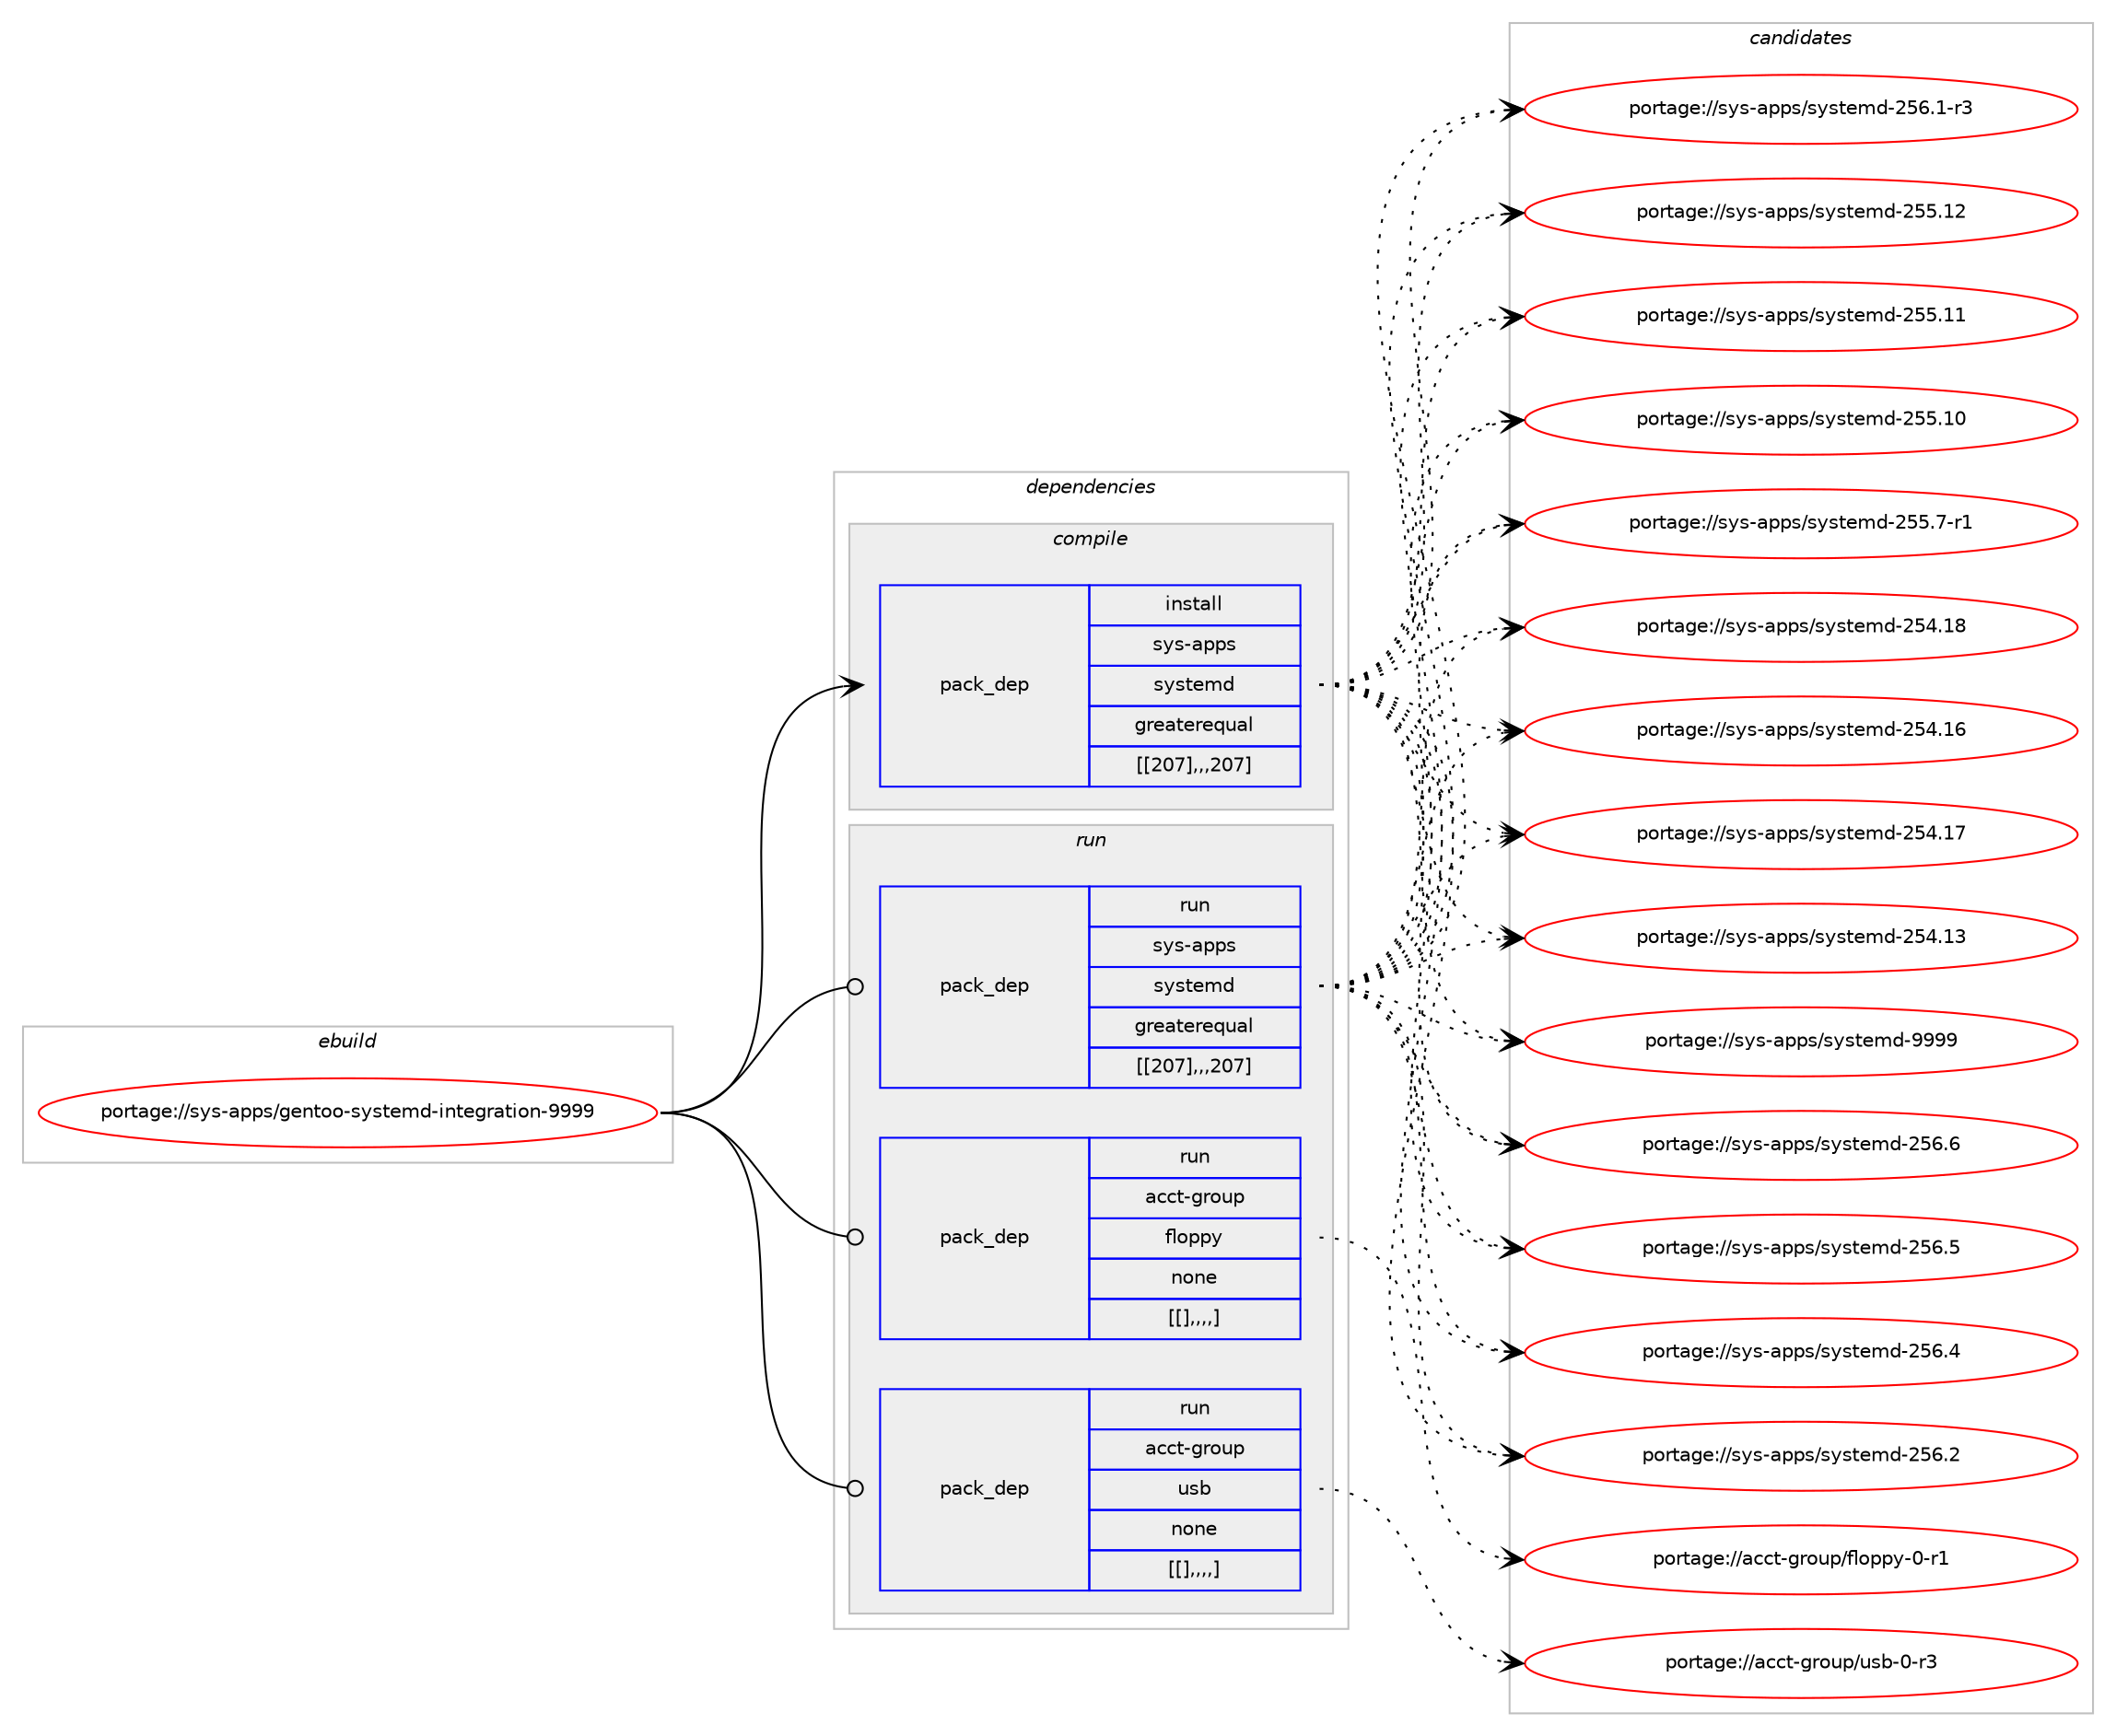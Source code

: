digraph prolog {

# *************
# Graph options
# *************

newrank=true;
concentrate=true;
compound=true;
graph [rankdir=LR,fontname=Helvetica,fontsize=10,ranksep=1.5];#, ranksep=2.5, nodesep=0.2];
edge  [arrowhead=vee];
node  [fontname=Helvetica,fontsize=10];

# **********
# The ebuild
# **********

subgraph cluster_leftcol {
color=gray;
label=<<i>ebuild</i>>;
id [label="portage://sys-apps/gentoo-systemd-integration-9999", color=red, width=4, href="../sys-apps/gentoo-systemd-integration-9999.svg"];
}

# ****************
# The dependencies
# ****************

subgraph cluster_midcol {
color=gray;
label=<<i>dependencies</i>>;
subgraph cluster_compile {
fillcolor="#eeeeee";
style=filled;
label=<<i>compile</i>>;
subgraph pack312479 {
dependency430194 [label=<<TABLE BORDER="0" CELLBORDER="1" CELLSPACING="0" CELLPADDING="4" WIDTH="220"><TR><TD ROWSPAN="6" CELLPADDING="30">pack_dep</TD></TR><TR><TD WIDTH="110">install</TD></TR><TR><TD>sys-apps</TD></TR><TR><TD>systemd</TD></TR><TR><TD>greaterequal</TD></TR><TR><TD>[[207],,,207]</TD></TR></TABLE>>, shape=none, color=blue];
}
id:e -> dependency430194:w [weight=20,style="solid",arrowhead="vee"];
}
subgraph cluster_compileandrun {
fillcolor="#eeeeee";
style=filled;
label=<<i>compile and run</i>>;
}
subgraph cluster_run {
fillcolor="#eeeeee";
style=filled;
label=<<i>run</i>>;
subgraph pack312480 {
dependency430195 [label=<<TABLE BORDER="0" CELLBORDER="1" CELLSPACING="0" CELLPADDING="4" WIDTH="220"><TR><TD ROWSPAN="6" CELLPADDING="30">pack_dep</TD></TR><TR><TD WIDTH="110">run</TD></TR><TR><TD>acct-group</TD></TR><TR><TD>floppy</TD></TR><TR><TD>none</TD></TR><TR><TD>[[],,,,]</TD></TR></TABLE>>, shape=none, color=blue];
}
id:e -> dependency430195:w [weight=20,style="solid",arrowhead="odot"];
subgraph pack312481 {
dependency430196 [label=<<TABLE BORDER="0" CELLBORDER="1" CELLSPACING="0" CELLPADDING="4" WIDTH="220"><TR><TD ROWSPAN="6" CELLPADDING="30">pack_dep</TD></TR><TR><TD WIDTH="110">run</TD></TR><TR><TD>acct-group</TD></TR><TR><TD>usb</TD></TR><TR><TD>none</TD></TR><TR><TD>[[],,,,]</TD></TR></TABLE>>, shape=none, color=blue];
}
id:e -> dependency430196:w [weight=20,style="solid",arrowhead="odot"];
subgraph pack312482 {
dependency430197 [label=<<TABLE BORDER="0" CELLBORDER="1" CELLSPACING="0" CELLPADDING="4" WIDTH="220"><TR><TD ROWSPAN="6" CELLPADDING="30">pack_dep</TD></TR><TR><TD WIDTH="110">run</TD></TR><TR><TD>sys-apps</TD></TR><TR><TD>systemd</TD></TR><TR><TD>greaterequal</TD></TR><TR><TD>[[207],,,207]</TD></TR></TABLE>>, shape=none, color=blue];
}
id:e -> dependency430197:w [weight=20,style="solid",arrowhead="odot"];
}
}

# **************
# The candidates
# **************

subgraph cluster_choices {
rank=same;
color=gray;
label=<<i>candidates</i>>;

subgraph choice312479 {
color=black;
nodesep=1;
choice1151211154597112112115471151211151161011091004557575757 [label="portage://sys-apps/systemd-9999", color=red, width=4,href="../sys-apps/systemd-9999.svg"];
choice115121115459711211211547115121115116101109100455053544654 [label="portage://sys-apps/systemd-256.6", color=red, width=4,href="../sys-apps/systemd-256.6.svg"];
choice115121115459711211211547115121115116101109100455053544653 [label="portage://sys-apps/systemd-256.5", color=red, width=4,href="../sys-apps/systemd-256.5.svg"];
choice115121115459711211211547115121115116101109100455053544652 [label="portage://sys-apps/systemd-256.4", color=red, width=4,href="../sys-apps/systemd-256.4.svg"];
choice115121115459711211211547115121115116101109100455053544650 [label="portage://sys-apps/systemd-256.2", color=red, width=4,href="../sys-apps/systemd-256.2.svg"];
choice1151211154597112112115471151211151161011091004550535446494511451 [label="portage://sys-apps/systemd-256.1-r3", color=red, width=4,href="../sys-apps/systemd-256.1-r3.svg"];
choice11512111545971121121154711512111511610110910045505353464950 [label="portage://sys-apps/systemd-255.12", color=red, width=4,href="../sys-apps/systemd-255.12.svg"];
choice11512111545971121121154711512111511610110910045505353464949 [label="portage://sys-apps/systemd-255.11", color=red, width=4,href="../sys-apps/systemd-255.11.svg"];
choice11512111545971121121154711512111511610110910045505353464948 [label="portage://sys-apps/systemd-255.10", color=red, width=4,href="../sys-apps/systemd-255.10.svg"];
choice1151211154597112112115471151211151161011091004550535346554511449 [label="portage://sys-apps/systemd-255.7-r1", color=red, width=4,href="../sys-apps/systemd-255.7-r1.svg"];
choice11512111545971121121154711512111511610110910045505352464956 [label="portage://sys-apps/systemd-254.18", color=red, width=4,href="../sys-apps/systemd-254.18.svg"];
choice11512111545971121121154711512111511610110910045505352464955 [label="portage://sys-apps/systemd-254.17", color=red, width=4,href="../sys-apps/systemd-254.17.svg"];
choice11512111545971121121154711512111511610110910045505352464954 [label="portage://sys-apps/systemd-254.16", color=red, width=4,href="../sys-apps/systemd-254.16.svg"];
choice11512111545971121121154711512111511610110910045505352464951 [label="portage://sys-apps/systemd-254.13", color=red, width=4,href="../sys-apps/systemd-254.13.svg"];
dependency430194:e -> choice1151211154597112112115471151211151161011091004557575757:w [style=dotted,weight="100"];
dependency430194:e -> choice115121115459711211211547115121115116101109100455053544654:w [style=dotted,weight="100"];
dependency430194:e -> choice115121115459711211211547115121115116101109100455053544653:w [style=dotted,weight="100"];
dependency430194:e -> choice115121115459711211211547115121115116101109100455053544652:w [style=dotted,weight="100"];
dependency430194:e -> choice115121115459711211211547115121115116101109100455053544650:w [style=dotted,weight="100"];
dependency430194:e -> choice1151211154597112112115471151211151161011091004550535446494511451:w [style=dotted,weight="100"];
dependency430194:e -> choice11512111545971121121154711512111511610110910045505353464950:w [style=dotted,weight="100"];
dependency430194:e -> choice11512111545971121121154711512111511610110910045505353464949:w [style=dotted,weight="100"];
dependency430194:e -> choice11512111545971121121154711512111511610110910045505353464948:w [style=dotted,weight="100"];
dependency430194:e -> choice1151211154597112112115471151211151161011091004550535346554511449:w [style=dotted,weight="100"];
dependency430194:e -> choice11512111545971121121154711512111511610110910045505352464956:w [style=dotted,weight="100"];
dependency430194:e -> choice11512111545971121121154711512111511610110910045505352464955:w [style=dotted,weight="100"];
dependency430194:e -> choice11512111545971121121154711512111511610110910045505352464954:w [style=dotted,weight="100"];
dependency430194:e -> choice11512111545971121121154711512111511610110910045505352464951:w [style=dotted,weight="100"];
}
subgraph choice312480 {
color=black;
nodesep=1;
choice979999116451031141111171124710210811111211212145484511449 [label="portage://acct-group/floppy-0-r1", color=red, width=4,href="../acct-group/floppy-0-r1.svg"];
dependency430195:e -> choice979999116451031141111171124710210811111211212145484511449:w [style=dotted,weight="100"];
}
subgraph choice312481 {
color=black;
nodesep=1;
choice97999911645103114111117112471171159845484511451 [label="portage://acct-group/usb-0-r3", color=red, width=4,href="../acct-group/usb-0-r3.svg"];
dependency430196:e -> choice97999911645103114111117112471171159845484511451:w [style=dotted,weight="100"];
}
subgraph choice312482 {
color=black;
nodesep=1;
choice1151211154597112112115471151211151161011091004557575757 [label="portage://sys-apps/systemd-9999", color=red, width=4,href="../sys-apps/systemd-9999.svg"];
choice115121115459711211211547115121115116101109100455053544654 [label="portage://sys-apps/systemd-256.6", color=red, width=4,href="../sys-apps/systemd-256.6.svg"];
choice115121115459711211211547115121115116101109100455053544653 [label="portage://sys-apps/systemd-256.5", color=red, width=4,href="../sys-apps/systemd-256.5.svg"];
choice115121115459711211211547115121115116101109100455053544652 [label="portage://sys-apps/systemd-256.4", color=red, width=4,href="../sys-apps/systemd-256.4.svg"];
choice115121115459711211211547115121115116101109100455053544650 [label="portage://sys-apps/systemd-256.2", color=red, width=4,href="../sys-apps/systemd-256.2.svg"];
choice1151211154597112112115471151211151161011091004550535446494511451 [label="portage://sys-apps/systemd-256.1-r3", color=red, width=4,href="../sys-apps/systemd-256.1-r3.svg"];
choice11512111545971121121154711512111511610110910045505353464950 [label="portage://sys-apps/systemd-255.12", color=red, width=4,href="../sys-apps/systemd-255.12.svg"];
choice11512111545971121121154711512111511610110910045505353464949 [label="portage://sys-apps/systemd-255.11", color=red, width=4,href="../sys-apps/systemd-255.11.svg"];
choice11512111545971121121154711512111511610110910045505353464948 [label="portage://sys-apps/systemd-255.10", color=red, width=4,href="../sys-apps/systemd-255.10.svg"];
choice1151211154597112112115471151211151161011091004550535346554511449 [label="portage://sys-apps/systemd-255.7-r1", color=red, width=4,href="../sys-apps/systemd-255.7-r1.svg"];
choice11512111545971121121154711512111511610110910045505352464956 [label="portage://sys-apps/systemd-254.18", color=red, width=4,href="../sys-apps/systemd-254.18.svg"];
choice11512111545971121121154711512111511610110910045505352464955 [label="portage://sys-apps/systemd-254.17", color=red, width=4,href="../sys-apps/systemd-254.17.svg"];
choice11512111545971121121154711512111511610110910045505352464954 [label="portage://sys-apps/systemd-254.16", color=red, width=4,href="../sys-apps/systemd-254.16.svg"];
choice11512111545971121121154711512111511610110910045505352464951 [label="portage://sys-apps/systemd-254.13", color=red, width=4,href="../sys-apps/systemd-254.13.svg"];
dependency430197:e -> choice1151211154597112112115471151211151161011091004557575757:w [style=dotted,weight="100"];
dependency430197:e -> choice115121115459711211211547115121115116101109100455053544654:w [style=dotted,weight="100"];
dependency430197:e -> choice115121115459711211211547115121115116101109100455053544653:w [style=dotted,weight="100"];
dependency430197:e -> choice115121115459711211211547115121115116101109100455053544652:w [style=dotted,weight="100"];
dependency430197:e -> choice115121115459711211211547115121115116101109100455053544650:w [style=dotted,weight="100"];
dependency430197:e -> choice1151211154597112112115471151211151161011091004550535446494511451:w [style=dotted,weight="100"];
dependency430197:e -> choice11512111545971121121154711512111511610110910045505353464950:w [style=dotted,weight="100"];
dependency430197:e -> choice11512111545971121121154711512111511610110910045505353464949:w [style=dotted,weight="100"];
dependency430197:e -> choice11512111545971121121154711512111511610110910045505353464948:w [style=dotted,weight="100"];
dependency430197:e -> choice1151211154597112112115471151211151161011091004550535346554511449:w [style=dotted,weight="100"];
dependency430197:e -> choice11512111545971121121154711512111511610110910045505352464956:w [style=dotted,weight="100"];
dependency430197:e -> choice11512111545971121121154711512111511610110910045505352464955:w [style=dotted,weight="100"];
dependency430197:e -> choice11512111545971121121154711512111511610110910045505352464954:w [style=dotted,weight="100"];
dependency430197:e -> choice11512111545971121121154711512111511610110910045505352464951:w [style=dotted,weight="100"];
}
}

}
